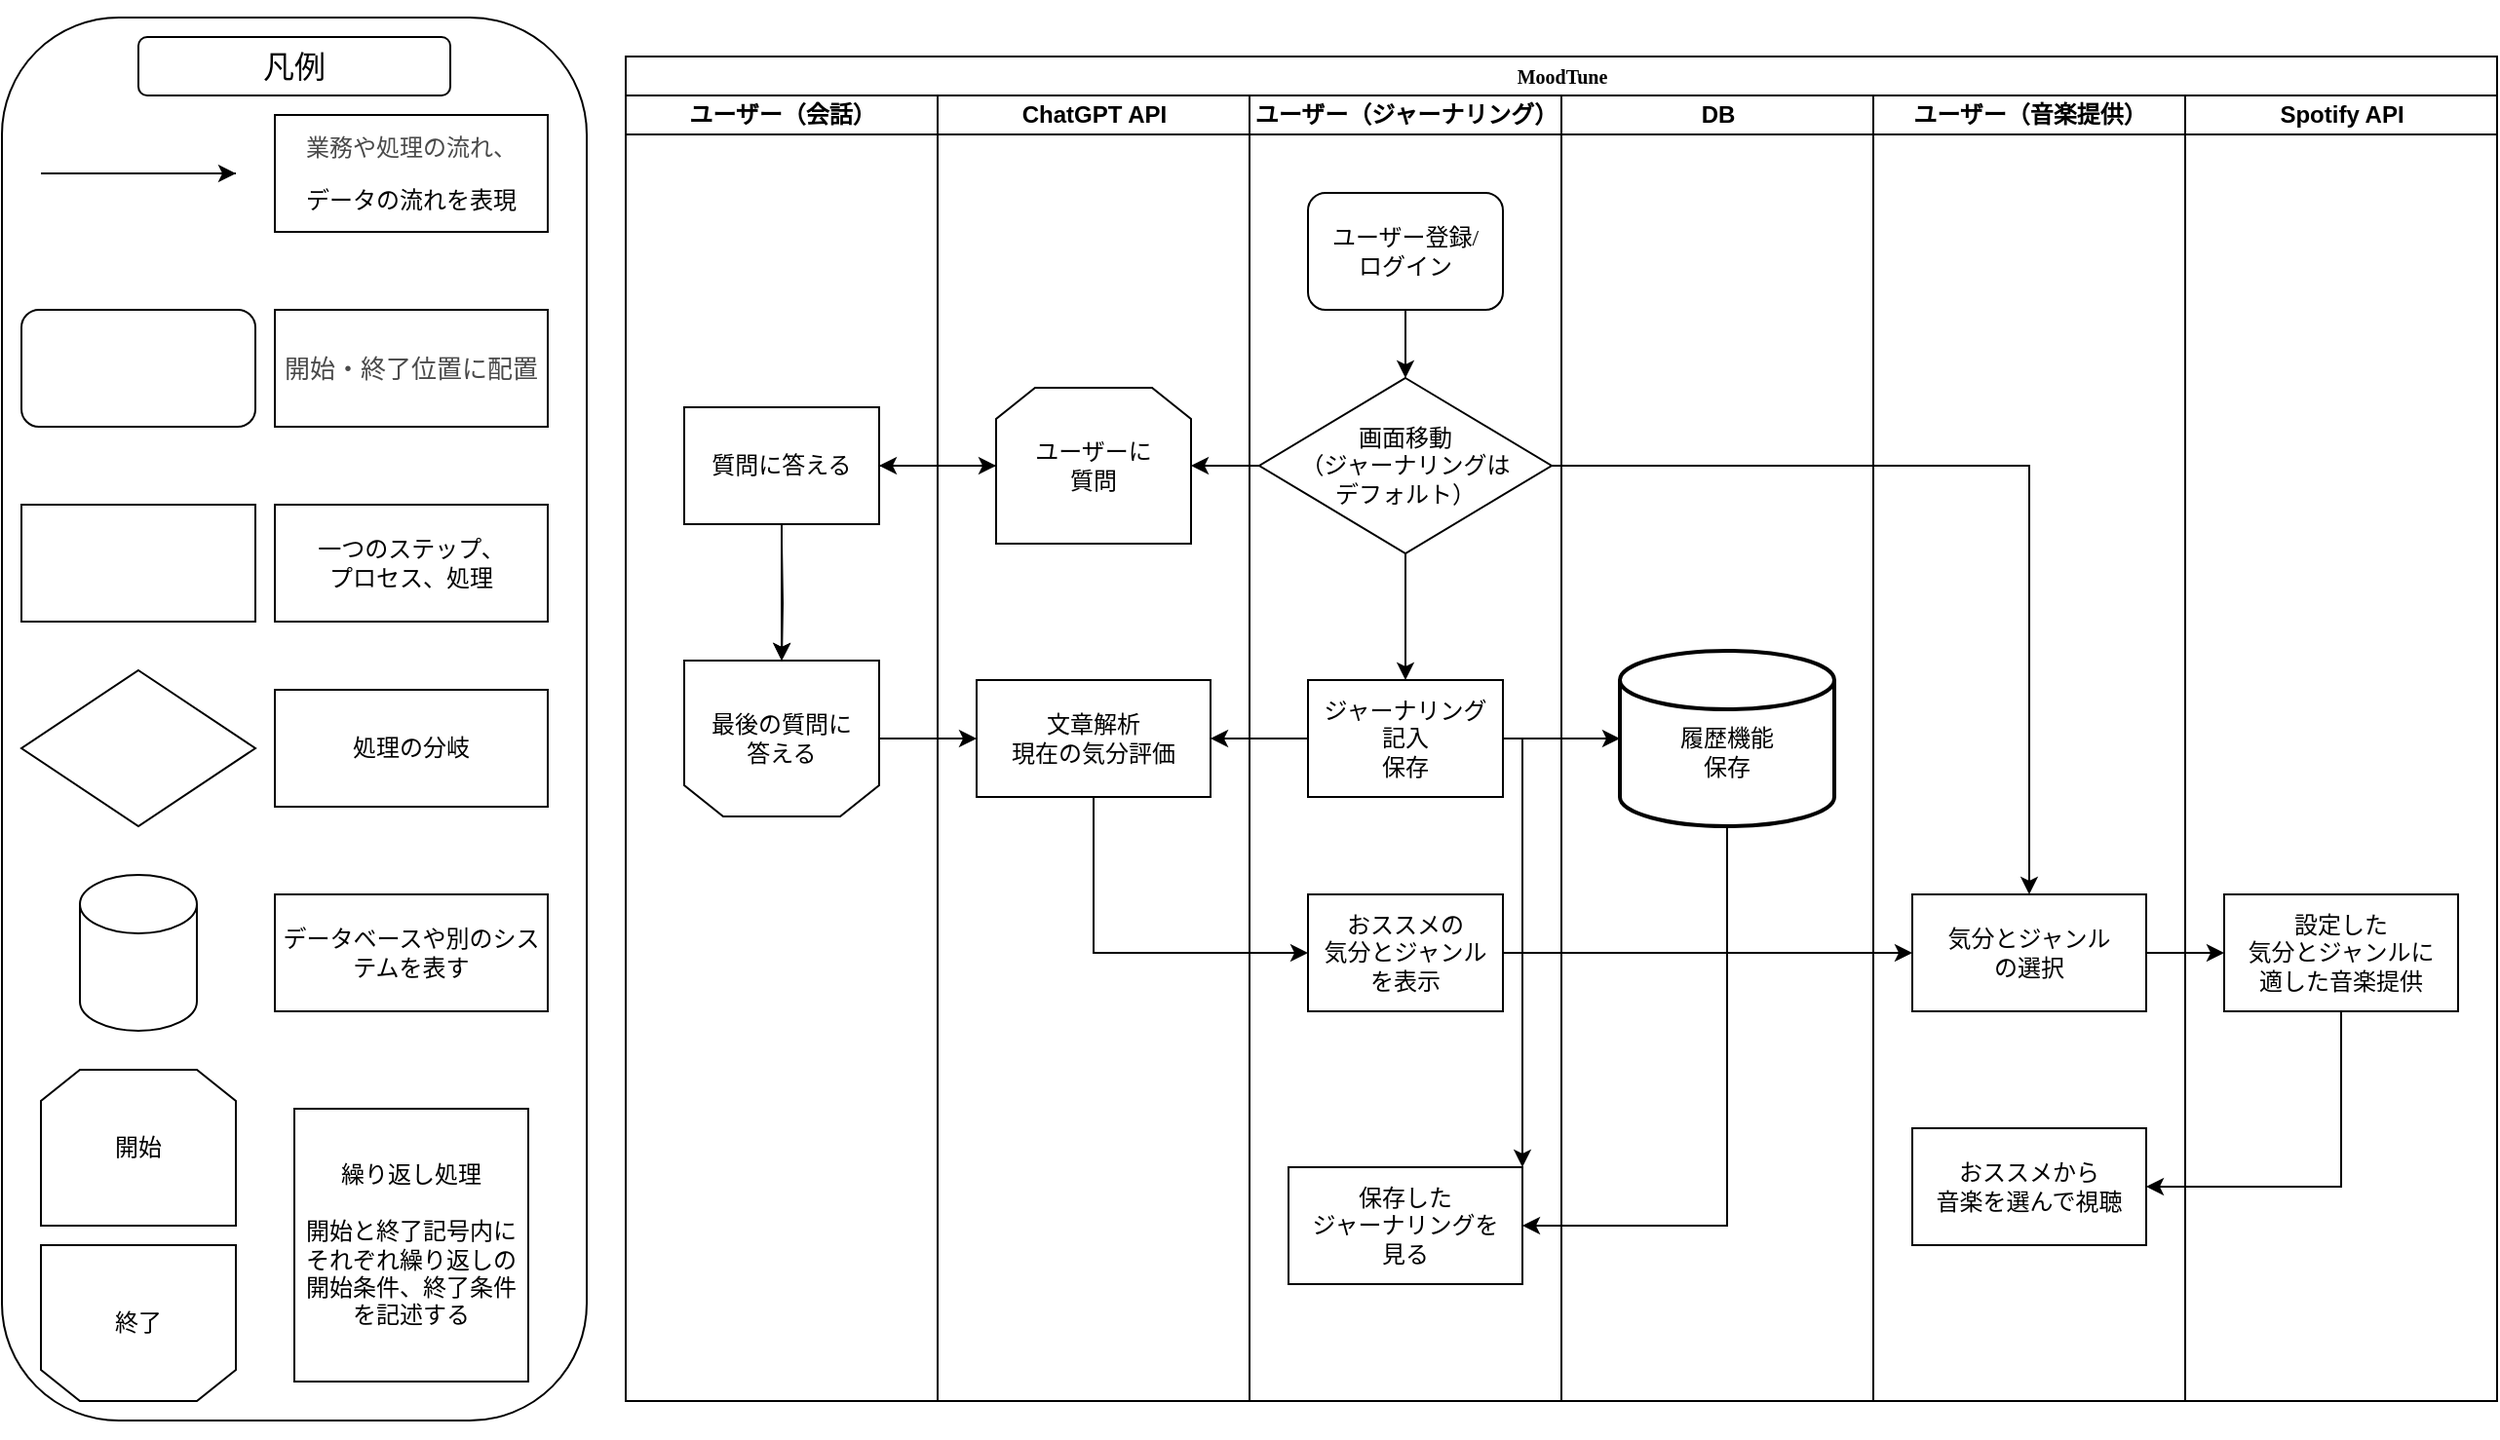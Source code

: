 <mxfile version="24.2.7" type="github">
  <diagram name="Page-1" id="74e2e168-ea6b-b213-b513-2b3c1d86103e">
    <mxGraphModel dx="1434" dy="780" grid="1" gridSize="10" guides="1" tooltips="1" connect="1" arrows="1" fold="1" page="1" pageScale="1" pageWidth="1400" pageHeight="850" background="none" math="0" shadow="0">
      <root>
        <mxCell id="0" />
        <mxCell id="1" parent="0" />
        <mxCell id="77e6c97f196da883-1" value="&lt;font style=&quot;font-size: 10px;&quot;&gt;MoodTune&lt;/font&gt;" style="swimlane;html=1;childLayout=stackLayout;startSize=20;rounded=0;shadow=0;labelBackgroundColor=none;strokeWidth=1;fontFamily=Verdana;fontSize=8;align=center;" parent="1" vertex="1">
          <mxGeometry x="360" y="40" width="960" height="690" as="geometry" />
        </mxCell>
        <mxCell id="77e6c97f196da883-2" value="ユーザー（会話）" style="swimlane;html=1;startSize=20;" parent="77e6c97f196da883-1" vertex="1">
          <mxGeometry y="20" width="160" height="670" as="geometry" />
        </mxCell>
        <mxCell id="cdU9Sef9xlhLWkmTLOWl-19" value="最後の質問に&lt;div&gt;答える&lt;/div&gt;" style="shape=loopLimit;whiteSpace=wrap;html=1;flipH=1;flipV=1;" parent="77e6c97f196da883-2" vertex="1">
          <mxGeometry x="30" y="290" width="100" height="80" as="geometry" />
        </mxCell>
        <mxCell id="cdU9Sef9xlhLWkmTLOWl-18" style="edgeStyle=orthogonalEdgeStyle;rounded=0;orthogonalLoop=1;jettySize=auto;html=1;exitX=0.5;exitY=1;exitDx=0;exitDy=0;" parent="77e6c97f196da883-2" target="cdU9Sef9xlhLWkmTLOWl-19" edge="1">
          <mxGeometry relative="1" as="geometry">
            <mxPoint x="80" y="290" as="targetPoint" />
            <mxPoint x="80" y="230" as="sourcePoint" />
          </mxGeometry>
        </mxCell>
        <mxCell id="IDSXPjZ3ct8S7cFOssJs-59" value="" style="edgeStyle=orthogonalEdgeStyle;rounded=0;orthogonalLoop=1;jettySize=auto;html=1;" edge="1" parent="77e6c97f196da883-2" source="cdU9Sef9xlhLWkmTLOWl-33" target="cdU9Sef9xlhLWkmTLOWl-19">
          <mxGeometry relative="1" as="geometry">
            <Array as="points">
              <mxPoint x="80" y="220" />
              <mxPoint x="80" y="220" />
            </Array>
          </mxGeometry>
        </mxCell>
        <mxCell id="cdU9Sef9xlhLWkmTLOWl-33" value="質問に答える" style="rounded=0;whiteSpace=wrap;html=1;" parent="77e6c97f196da883-2" vertex="1">
          <mxGeometry x="30" y="160" width="100" height="60" as="geometry" />
        </mxCell>
        <mxCell id="77e6c97f196da883-3" value="ChatGPT API" style="swimlane;html=1;startSize=20;" parent="77e6c97f196da883-1" vertex="1">
          <mxGeometry x="160" y="20" width="160" height="670" as="geometry" />
        </mxCell>
        <mxCell id="cdU9Sef9xlhLWkmTLOWl-11" value="ユーザーに&lt;div&gt;質問&lt;/div&gt;" style="shape=loopLimit;whiteSpace=wrap;html=1;" parent="77e6c97f196da883-3" vertex="1">
          <mxGeometry x="30" y="150" width="100" height="80" as="geometry" />
        </mxCell>
        <mxCell id="cdU9Sef9xlhLWkmTLOWl-16" value="" style="endArrow=classic;html=1;rounded=0;entryX=0;entryY=0.5;entryDx=0;entryDy=0;" parent="77e6c97f196da883-3" target="cdU9Sef9xlhLWkmTLOWl-11" edge="1">
          <mxGeometry width="50" height="50" relative="1" as="geometry">
            <mxPoint x="-30" y="190" as="sourcePoint" />
            <mxPoint x="20" y="140" as="targetPoint" />
          </mxGeometry>
        </mxCell>
        <mxCell id="cdU9Sef9xlhLWkmTLOWl-23" value="文章解析&lt;div&gt;現在の気分評価&lt;/div&gt;" style="rounded=0;whiteSpace=wrap;html=1;" parent="77e6c97f196da883-3" vertex="1">
          <mxGeometry x="20" y="300" width="120" height="60" as="geometry" />
        </mxCell>
        <mxCell id="77e6c97f196da883-4" value="ユーザー（ジャーナリング）" style="swimlane;html=1;startSize=20;" parent="77e6c97f196da883-1" vertex="1">
          <mxGeometry x="320" y="20" width="160" height="670" as="geometry" />
        </mxCell>
        <mxCell id="LaZB-A_bQYklIuyLhnLg-16" style="edgeStyle=orthogonalEdgeStyle;rounded=0;orthogonalLoop=1;jettySize=auto;html=1;exitX=0.5;exitY=1;exitDx=0;exitDy=0;entryX=0.5;entryY=0;entryDx=0;entryDy=0;" parent="77e6c97f196da883-4" source="77e6c97f196da883-13" target="LaZB-A_bQYklIuyLhnLg-5" edge="1">
          <mxGeometry relative="1" as="geometry" />
        </mxCell>
        <mxCell id="77e6c97f196da883-13" value="&lt;div&gt;&lt;font style=&quot;font-size: 12px;&quot;&gt;画面移動&lt;/font&gt;&lt;/div&gt;&lt;div&gt;&lt;font style=&quot;font-size: 12px;&quot;&gt;（&lt;/font&gt;&lt;span style=&quot;font-size: 12px; background-color: initial;&quot;&gt;ジャーナリングは&lt;/span&gt;&lt;/div&gt;&lt;div&gt;&lt;span style=&quot;font-size: 12px; background-color: initial;&quot;&gt;デフォルト）&lt;/span&gt;&lt;/div&gt;" style="rhombus;whiteSpace=wrap;html=1;rounded=0;shadow=0;labelBackgroundColor=none;strokeWidth=1;fontFamily=Verdana;fontSize=8;align=center;" parent="77e6c97f196da883-4" vertex="1">
          <mxGeometry x="5" y="145" width="150" height="90" as="geometry" />
        </mxCell>
        <mxCell id="LaZB-A_bQYklIuyLhnLg-15" style="edgeStyle=orthogonalEdgeStyle;rounded=0;orthogonalLoop=1;jettySize=auto;html=1;exitX=0.5;exitY=1;exitDx=0;exitDy=0;entryX=0.5;entryY=0;entryDx=0;entryDy=0;" parent="77e6c97f196da883-4" source="77e6c97f196da883-11" target="77e6c97f196da883-13" edge="1">
          <mxGeometry relative="1" as="geometry" />
        </mxCell>
        <mxCell id="77e6c97f196da883-11" value="&lt;div&gt;&lt;span style=&quot;font-size: 12px;&quot;&gt;ユーザー登録/&lt;/span&gt;&lt;/div&gt;&lt;span style=&quot;font-size: 12px;&quot;&gt;ログイン&lt;/span&gt;" style="rounded=1;whiteSpace=wrap;html=1;shadow=0;labelBackgroundColor=none;strokeWidth=1;fontFamily=Verdana;fontSize=8;align=center;" parent="77e6c97f196da883-4" vertex="1">
          <mxGeometry x="30" y="50" width="100" height="60" as="geometry" />
        </mxCell>
        <mxCell id="LaZB-A_bQYklIuyLhnLg-5" value="ジャーナリング&lt;div&gt;記入&lt;/div&gt;&lt;div&gt;保存&lt;/div&gt;" style="rounded=0;whiteSpace=wrap;html=1;" parent="77e6c97f196da883-4" vertex="1">
          <mxGeometry x="30" y="300" width="100" height="60" as="geometry" />
        </mxCell>
        <mxCell id="cdU9Sef9xlhLWkmTLOWl-8" value="おススメの&lt;div&gt;気分とジャンル&lt;/div&gt;&lt;div&gt;を表示&lt;/div&gt;" style="rounded=0;whiteSpace=wrap;html=1;" parent="77e6c97f196da883-4" vertex="1">
          <mxGeometry x="30" y="410" width="100" height="60" as="geometry" />
        </mxCell>
        <mxCell id="cdU9Sef9xlhLWkmTLOWl-31" value="保存した&lt;div&gt;ジャーナリングを&lt;/div&gt;&lt;div&gt;見る&lt;/div&gt;" style="rounded=0;whiteSpace=wrap;html=1;" parent="77e6c97f196da883-4" vertex="1">
          <mxGeometry x="20" y="550" width="120" height="60" as="geometry" />
        </mxCell>
        <mxCell id="cdU9Sef9xlhLWkmTLOWl-32" value="" style="endArrow=classic;html=1;rounded=0;entryX=1;entryY=0;entryDx=0;entryDy=0;" parent="77e6c97f196da883-4" target="cdU9Sef9xlhLWkmTLOWl-31" edge="1">
          <mxGeometry width="50" height="50" relative="1" as="geometry">
            <mxPoint x="130" y="330" as="sourcePoint" />
            <mxPoint x="190" y="320" as="targetPoint" />
            <Array as="points">
              <mxPoint x="140" y="330" />
              <mxPoint x="140" y="380" />
            </Array>
          </mxGeometry>
        </mxCell>
        <mxCell id="77e6c97f196da883-5" value="DB" style="swimlane;html=1;startSize=20;" parent="77e6c97f196da883-1" vertex="1">
          <mxGeometry x="480" y="20" width="160" height="670" as="geometry" />
        </mxCell>
        <mxCell id="cdU9Sef9xlhLWkmTLOWl-30" style="edgeStyle=orthogonalEdgeStyle;rounded=0;orthogonalLoop=1;jettySize=auto;html=1;exitX=0.5;exitY=1;exitDx=0;exitDy=0;exitPerimeter=0;" parent="77e6c97f196da883-5" source="LaZB-A_bQYklIuyLhnLg-8" edge="1">
          <mxGeometry relative="1" as="geometry">
            <mxPoint x="-20" y="580" as="targetPoint" />
            <Array as="points">
              <mxPoint x="85" y="580" />
            </Array>
          </mxGeometry>
        </mxCell>
        <mxCell id="LaZB-A_bQYklIuyLhnLg-8" value="&lt;div&gt;&lt;br&gt;&lt;/div&gt;履歴機能&lt;div&gt;保存&lt;/div&gt;" style="strokeWidth=2;html=1;shape=mxgraph.flowchart.database;whiteSpace=wrap;" parent="77e6c97f196da883-5" vertex="1">
          <mxGeometry x="30" y="285" width="110" height="90" as="geometry" />
        </mxCell>
        <mxCell id="77e6c97f196da883-6" value="ユーザー（音楽提供）" style="swimlane;html=1;startSize=20;" parent="77e6c97f196da883-1" vertex="1">
          <mxGeometry x="640" y="20" width="160" height="670" as="geometry" />
        </mxCell>
        <mxCell id="LaZB-A_bQYklIuyLhnLg-4" value="&lt;div&gt;&lt;span style=&quot;background-color: initial;&quot;&gt;気分とジャンル&lt;/span&gt;&lt;br&gt;&lt;/div&gt;&lt;div&gt;の選択&lt;/div&gt;" style="rounded=0;whiteSpace=wrap;html=1;" parent="77e6c97f196da883-6" vertex="1">
          <mxGeometry x="20" y="410" width="120" height="60" as="geometry" />
        </mxCell>
        <mxCell id="cdU9Sef9xlhLWkmTLOWl-28" value="おススメから&lt;div&gt;音楽を選んで視聴&lt;/div&gt;" style="rounded=0;whiteSpace=wrap;html=1;" parent="77e6c97f196da883-6" vertex="1">
          <mxGeometry x="20" y="530" width="120" height="60" as="geometry" />
        </mxCell>
        <mxCell id="77e6c97f196da883-7" value="Spotify API" style="swimlane;html=1;startSize=20;" parent="77e6c97f196da883-1" vertex="1">
          <mxGeometry x="800" y="20" width="160" height="670" as="geometry" />
        </mxCell>
        <mxCell id="cdU9Sef9xlhLWkmTLOWl-24" value="設定した&lt;div&gt;気分とジャンルに&lt;div&gt;適した音楽提供&lt;/div&gt;&lt;/div&gt;" style="rounded=0;whiteSpace=wrap;html=1;" parent="77e6c97f196da883-7" vertex="1">
          <mxGeometry x="20" y="410" width="120" height="60" as="geometry" />
        </mxCell>
        <mxCell id="LaZB-A_bQYklIuyLhnLg-10" style="edgeStyle=orthogonalEdgeStyle;rounded=0;orthogonalLoop=1;jettySize=auto;html=1;exitX=0;exitY=0.5;exitDx=0;exitDy=0;entryX=1;entryY=0.5;entryDx=0;entryDy=0;" parent="77e6c97f196da883-1" source="77e6c97f196da883-13" target="cdU9Sef9xlhLWkmTLOWl-11" edge="1">
          <mxGeometry relative="1" as="geometry">
            <mxPoint x="300" y="210" as="targetPoint" />
          </mxGeometry>
        </mxCell>
        <mxCell id="LaZB-A_bQYklIuyLhnLg-11" style="edgeStyle=orthogonalEdgeStyle;rounded=0;orthogonalLoop=1;jettySize=auto;html=1;exitX=1;exitY=0.5;exitDx=0;exitDy=0;" parent="77e6c97f196da883-1" source="77e6c97f196da883-13" target="LaZB-A_bQYklIuyLhnLg-4" edge="1">
          <mxGeometry relative="1" as="geometry" />
        </mxCell>
        <mxCell id="LaZB-A_bQYklIuyLhnLg-17" style="edgeStyle=orthogonalEdgeStyle;rounded=0;orthogonalLoop=1;jettySize=auto;html=1;exitX=1;exitY=0.5;exitDx=0;exitDy=0;entryX=0;entryY=0.5;entryDx=0;entryDy=0;entryPerimeter=0;" parent="77e6c97f196da883-1" source="LaZB-A_bQYklIuyLhnLg-5" target="LaZB-A_bQYklIuyLhnLg-8" edge="1">
          <mxGeometry relative="1" as="geometry" />
        </mxCell>
        <mxCell id="cdU9Sef9xlhLWkmTLOWl-3" value="" style="edgeStyle=orthogonalEdgeStyle;rounded=0;orthogonalLoop=1;jettySize=auto;html=1;" parent="77e6c97f196da883-1" source="LaZB-A_bQYklIuyLhnLg-5" edge="1">
          <mxGeometry relative="1" as="geometry">
            <mxPoint x="300" y="350" as="targetPoint" />
          </mxGeometry>
        </mxCell>
        <mxCell id="cdU9Sef9xlhLWkmTLOWl-9" value="" style="endArrow=classic;html=1;rounded=0;exitX=1;exitY=0.5;exitDx=0;exitDy=0;entryX=0;entryY=0.5;entryDx=0;entryDy=0;" parent="77e6c97f196da883-1" source="cdU9Sef9xlhLWkmTLOWl-8" target="LaZB-A_bQYklIuyLhnLg-4" edge="1">
          <mxGeometry width="50" height="50" relative="1" as="geometry">
            <mxPoint x="450" y="390" as="sourcePoint" />
            <mxPoint x="500" y="340" as="targetPoint" />
          </mxGeometry>
        </mxCell>
        <mxCell id="cdU9Sef9xlhLWkmTLOWl-14" value="" style="edgeStyle=orthogonalEdgeStyle;rounded=0;orthogonalLoop=1;jettySize=auto;html=1;" parent="77e6c97f196da883-1" source="cdU9Sef9xlhLWkmTLOWl-11" edge="1">
          <mxGeometry relative="1" as="geometry">
            <mxPoint x="130" y="210" as="targetPoint" />
          </mxGeometry>
        </mxCell>
        <mxCell id="cdU9Sef9xlhLWkmTLOWl-20" value="" style="endArrow=classic;html=1;rounded=0;exitX=1;exitY=0.5;exitDx=0;exitDy=0;entryX=0;entryY=0.5;entryDx=0;entryDy=0;" parent="77e6c97f196da883-1" source="cdU9Sef9xlhLWkmTLOWl-19" edge="1">
          <mxGeometry width="50" height="50" relative="1" as="geometry">
            <mxPoint x="460" y="390" as="sourcePoint" />
            <mxPoint x="180" y="350" as="targetPoint" />
            <Array as="points" />
          </mxGeometry>
        </mxCell>
        <mxCell id="cdU9Sef9xlhLWkmTLOWl-27" style="edgeStyle=orthogonalEdgeStyle;rounded=0;orthogonalLoop=1;jettySize=auto;html=1;exitX=0.5;exitY=1;exitDx=0;exitDy=0;entryX=1;entryY=0.5;entryDx=0;entryDy=0;" parent="77e6c97f196da883-1" source="cdU9Sef9xlhLWkmTLOWl-24" target="cdU9Sef9xlhLWkmTLOWl-28" edge="1">
          <mxGeometry relative="1" as="geometry">
            <mxPoint x="720" y="540" as="targetPoint" />
          </mxGeometry>
        </mxCell>
        <mxCell id="cdU9Sef9xlhLWkmTLOWl-26" style="edgeStyle=orthogonalEdgeStyle;rounded=0;orthogonalLoop=1;jettySize=auto;html=1;exitX=1;exitY=0.5;exitDx=0;exitDy=0;entryX=0;entryY=0.5;entryDx=0;entryDy=0;" parent="77e6c97f196da883-1" source="LaZB-A_bQYklIuyLhnLg-4" target="cdU9Sef9xlhLWkmTLOWl-24" edge="1">
          <mxGeometry relative="1" as="geometry" />
        </mxCell>
        <mxCell id="cdU9Sef9xlhLWkmTLOWl-7" value="" style="endArrow=classic;html=1;rounded=0;exitX=0.5;exitY=1;exitDx=0;exitDy=0;entryX=0;entryY=0.5;entryDx=0;entryDy=0;" parent="77e6c97f196da883-1" source="cdU9Sef9xlhLWkmTLOWl-23" edge="1" target="cdU9Sef9xlhLWkmTLOWl-8">
          <mxGeometry width="50" height="50" relative="1" as="geometry">
            <mxPoint x="-50" y="390" as="sourcePoint" />
            <mxPoint x="60" y="460" as="targetPoint" />
            <Array as="points">
              <mxPoint x="240" y="460" />
            </Array>
          </mxGeometry>
        </mxCell>
        <mxCell id="IDSXPjZ3ct8S7cFOssJs-43" value="&lt;div style=&quot;&quot;&gt;&lt;font style=&quot;font-size: 12px;&quot;&gt;&lt;br&gt;&lt;/font&gt;&lt;/div&gt;&lt;h6 style=&quot;&quot;&gt;&lt;br&gt;&lt;/h6&gt;&lt;div&gt;&lt;br&gt;&lt;/div&gt;&lt;div&gt;&lt;br&gt;&lt;/div&gt;&lt;div&gt;&lt;br&gt;&lt;/div&gt;&lt;div&gt;&lt;br&gt;&lt;/div&gt;&lt;div&gt;&lt;br&gt;&lt;/div&gt;&lt;div&gt;&lt;br&gt;&lt;/div&gt;&lt;div&gt;&lt;br&gt;&lt;/div&gt;&lt;div&gt;&lt;br&gt;&lt;/div&gt;&lt;div&gt;&lt;br&gt;&lt;/div&gt;&lt;div&gt;&lt;br&gt;&lt;/div&gt;&lt;div&gt;&lt;br&gt;&lt;/div&gt;&lt;div&gt;&lt;br&gt;&lt;/div&gt;&lt;div&gt;&lt;br&gt;&lt;/div&gt;&lt;div&gt;&lt;br&gt;&lt;/div&gt;&lt;div&gt;&lt;br&gt;&lt;/div&gt;&lt;div&gt;&lt;br&gt;&lt;/div&gt;&lt;div&gt;&lt;br&gt;&lt;/div&gt;&lt;div&gt;&lt;br&gt;&lt;/div&gt;&lt;div&gt;&lt;br&gt;&lt;/div&gt;&lt;div&gt;&lt;br&gt;&lt;/div&gt;&lt;div&gt;&lt;br&gt;&lt;/div&gt;&lt;div&gt;&lt;br&gt;&lt;/div&gt;&lt;div&gt;&lt;br&gt;&lt;/div&gt;&lt;div&gt;&lt;br&gt;&lt;/div&gt;&lt;div&gt;&lt;br&gt;&lt;/div&gt;&lt;div&gt;&lt;br&gt;&lt;/div&gt;&lt;div&gt;&lt;br&gt;&lt;/div&gt;&lt;div&gt;&lt;br&gt;&lt;/div&gt;&lt;div&gt;&lt;br&gt;&lt;/div&gt;&lt;div&gt;&lt;br&gt;&lt;/div&gt;&lt;div&gt;&lt;br&gt;&lt;/div&gt;&lt;div&gt;&lt;br&gt;&lt;/div&gt;&lt;div&gt;&lt;br&gt;&lt;/div&gt;&lt;div&gt;&lt;br&gt;&lt;/div&gt;&lt;div&gt;&lt;br&gt;&lt;/div&gt;&lt;div&gt;&lt;br&gt;&lt;/div&gt;&lt;div&gt;&lt;br&gt;&lt;/div&gt;&lt;div&gt;&lt;br&gt;&lt;/div&gt;&lt;div&gt;&lt;br&gt;&lt;/div&gt;&lt;div&gt;&lt;br&gt;&lt;/div&gt;&lt;div&gt;&lt;br&gt;&lt;/div&gt;&lt;div&gt;&lt;br&gt;&lt;/div&gt;&lt;div&gt;&lt;br&gt;&lt;/div&gt;&lt;div&gt;&lt;br&gt;&lt;/div&gt;&lt;div&gt;&lt;br&gt;&lt;/div&gt;&lt;div&gt;&lt;br&gt;&lt;/div&gt;&lt;div&gt;&lt;br&gt;&lt;/div&gt;" style="rounded=1;whiteSpace=wrap;html=1;arcSize=20;" vertex="1" parent="1">
          <mxGeometry x="40" y="20" width="300" height="720" as="geometry" />
        </mxCell>
        <mxCell id="IDSXPjZ3ct8S7cFOssJs-44" value="" style="endArrow=classic;html=1;rounded=0;" edge="1" parent="1">
          <mxGeometry width="50" height="50" relative="1" as="geometry">
            <mxPoint x="160" y="100" as="sourcePoint" />
            <mxPoint x="160" y="100" as="targetPoint" />
            <Array as="points">
              <mxPoint x="60" y="100" />
              <mxPoint x="110" y="100" />
            </Array>
          </mxGeometry>
        </mxCell>
        <mxCell id="IDSXPjZ3ct8S7cFOssJs-45" value="&lt;p style=&quot;&quot;&gt;&lt;span style=&quot;color: rgb(74, 74, 74); font-family: &amp;quot;Noto Sans JP&amp;quot;, &amp;quot;ヒラギノ角ゴ Pro W3&amp;quot;, &amp;quot;Hiragino Kaku Gothic Pro&amp;quot;, メイリオ, Meiryo, YuGothic, 游ゴシック, &amp;quot;ＭＳ Ｐゴシック&amp;quot;, &amp;quot;MS PGothic&amp;quot;, arial, sans-serif; text-align: start; background-color: rgb(255, 255, 255);&quot;&gt;業務や処理の流れ、&lt;/span&gt;&lt;/p&gt;&lt;p style=&quot;&quot;&gt;データの流れを表現&lt;/p&gt;" style="rounded=0;whiteSpace=wrap;html=1;" vertex="1" parent="1">
          <mxGeometry x="180" y="70" width="140" height="60" as="geometry" />
        </mxCell>
        <mxCell id="IDSXPjZ3ct8S7cFOssJs-46" value="&lt;span style=&quot;color: rgb(74, 74, 74); font-family: &amp;quot;Noto Sans JP&amp;quot;, &amp;quot;ヒラギノ角ゴ Pro W3&amp;quot;, &amp;quot;Hiragino Kaku Gothic Pro&amp;quot;, メイリオ, Meiryo, YuGothic, 游ゴシック, &amp;quot;ＭＳ Ｐゴシック&amp;quot;, &amp;quot;MS PGothic&amp;quot;, arial, sans-serif; text-align: start; background-color: rgb(255, 255, 255);&quot;&gt;&lt;font style=&quot;font-size: 13px;&quot;&gt;開始・終了位置に配置&lt;/font&gt;&lt;/span&gt;" style="rounded=0;whiteSpace=wrap;html=1;" vertex="1" parent="1">
          <mxGeometry x="180" y="170" width="140" height="60" as="geometry" />
        </mxCell>
        <mxCell id="IDSXPjZ3ct8S7cFOssJs-47" value="" style="rounded=1;whiteSpace=wrap;html=1;" vertex="1" parent="1">
          <mxGeometry x="50" y="170" width="120" height="60" as="geometry" />
        </mxCell>
        <mxCell id="IDSXPjZ3ct8S7cFOssJs-48" value="一つのステップ、&lt;div&gt;プロセス、処理&lt;/div&gt;" style="rounded=0;whiteSpace=wrap;html=1;" vertex="1" parent="1">
          <mxGeometry x="180" y="270" width="140" height="60" as="geometry" />
        </mxCell>
        <mxCell id="IDSXPjZ3ct8S7cFOssJs-49" value="" style="rounded=0;whiteSpace=wrap;html=1;" vertex="1" parent="1">
          <mxGeometry x="50" y="270" width="120" height="60" as="geometry" />
        </mxCell>
        <mxCell id="IDSXPjZ3ct8S7cFOssJs-50" value="処理の分岐" style="rounded=0;whiteSpace=wrap;html=1;" vertex="1" parent="1">
          <mxGeometry x="180" y="365" width="140" height="60" as="geometry" />
        </mxCell>
        <mxCell id="IDSXPjZ3ct8S7cFOssJs-51" value="" style="rhombus;whiteSpace=wrap;html=1;" vertex="1" parent="1">
          <mxGeometry x="50" y="355" width="120" height="80" as="geometry" />
        </mxCell>
        <mxCell id="IDSXPjZ3ct8S7cFOssJs-53" value="" style="shape=cylinder3;whiteSpace=wrap;html=1;boundedLbl=1;backgroundOutline=1;size=15;" vertex="1" parent="1">
          <mxGeometry x="80" y="460" width="60" height="80" as="geometry" />
        </mxCell>
        <mxCell id="IDSXPjZ3ct8S7cFOssJs-54" value="データベースや別のシステムを表す" style="rounded=0;whiteSpace=wrap;html=1;" vertex="1" parent="1">
          <mxGeometry x="180" y="470" width="140" height="60" as="geometry" />
        </mxCell>
        <mxCell id="IDSXPjZ3ct8S7cFOssJs-55" value="開始" style="shape=loopLimit;whiteSpace=wrap;html=1;" vertex="1" parent="1">
          <mxGeometry x="60" y="560" width="100" height="80" as="geometry" />
        </mxCell>
        <mxCell id="IDSXPjZ3ct8S7cFOssJs-56" value="終了" style="shape=loopLimit;whiteSpace=wrap;html=1;direction=west;" vertex="1" parent="1">
          <mxGeometry x="60" y="650" width="100" height="80" as="geometry" />
        </mxCell>
        <mxCell id="IDSXPjZ3ct8S7cFOssJs-57" value="繰り返し処理&lt;div&gt;&lt;br&gt;&lt;/div&gt;&lt;div&gt;開始と終了記号内にそれぞれ繰り返しの開始条件、終了条件を記述する&lt;/div&gt;" style="rounded=0;whiteSpace=wrap;html=1;" vertex="1" parent="1">
          <mxGeometry x="190" y="580" width="120" height="140" as="geometry" />
        </mxCell>
        <mxCell id="IDSXPjZ3ct8S7cFOssJs-58" value="&lt;font style=&quot;font-size: 16px;&quot;&gt;凡例&lt;/font&gt;" style="rounded=1;whiteSpace=wrap;html=1;" vertex="1" parent="1">
          <mxGeometry x="110" y="30" width="160" height="30" as="geometry" />
        </mxCell>
      </root>
    </mxGraphModel>
  </diagram>
</mxfile>
